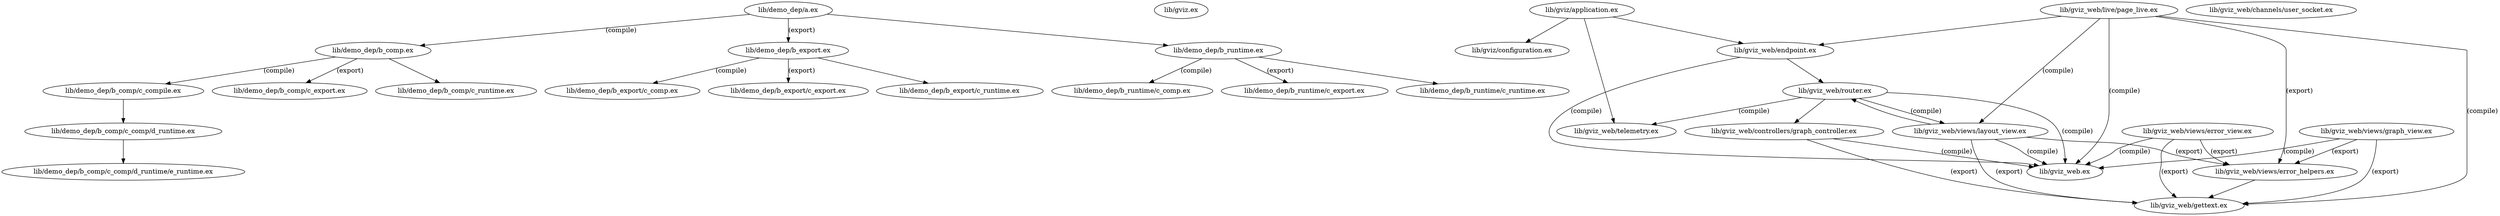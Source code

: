 digraph "DepViz" {
  "lib/demo_dep/a.ex"
  "lib/demo_dep/a.ex" -> "lib/demo_dep/b_comp.ex" [label="(compile)"]
  "lib/demo_dep/b_comp.ex" -> "lib/demo_dep/b_comp/c_compile.ex" [label="(compile)"]
  "lib/demo_dep/b_comp/c_compile.ex" -> "lib/demo_dep/b_comp/c_comp/d_runtime.ex"
  "lib/demo_dep/b_comp/c_comp/d_runtime.ex" -> "lib/demo_dep/b_comp/c_comp/d_runtime/e_runtime.ex"
  "lib/demo_dep/b_comp.ex" -> "lib/demo_dep/b_comp/c_export.ex" [label="(export)"]
  "lib/demo_dep/b_comp.ex" -> "lib/demo_dep/b_comp/c_runtime.ex"
  "lib/demo_dep/a.ex" -> "lib/demo_dep/b_export.ex" [label="(export)"]
  "lib/demo_dep/b_export.ex" -> "lib/demo_dep/b_export/c_comp.ex" [label="(compile)"]
  "lib/demo_dep/b_export.ex" -> "lib/demo_dep/b_export/c_export.ex" [label="(export)"]
  "lib/demo_dep/b_export.ex" -> "lib/demo_dep/b_export/c_runtime.ex"
  "lib/demo_dep/a.ex" -> "lib/demo_dep/b_runtime.ex"
  "lib/demo_dep/b_runtime.ex" -> "lib/demo_dep/b_runtime/c_comp.ex" [label="(compile)"]
  "lib/demo_dep/b_runtime.ex" -> "lib/demo_dep/b_runtime/c_export.ex" [label="(export)"]
  "lib/demo_dep/b_runtime.ex" -> "lib/demo_dep/b_runtime/c_runtime.ex"
  "lib/demo_dep/b_comp.ex"
  "lib/demo_dep/b_comp/c_comp/d_runtime.ex"
  "lib/demo_dep/b_comp/c_comp/d_runtime/e_runtime.ex"
  "lib/demo_dep/b_comp/c_compile.ex"
  "lib/demo_dep/b_comp/c_export.ex"
  "lib/demo_dep/b_comp/c_runtime.ex"
  "lib/demo_dep/b_export.ex"
  "lib/demo_dep/b_export/c_comp.ex"
  "lib/demo_dep/b_export/c_export.ex"
  "lib/demo_dep/b_export/c_runtime.ex"
  "lib/demo_dep/b_runtime.ex"
  "lib/demo_dep/b_runtime/c_comp.ex"
  "lib/demo_dep/b_runtime/c_export.ex"
  "lib/demo_dep/b_runtime/c_runtime.ex"
  "lib/gviz.ex"
  "lib/gviz/application.ex"
  "lib/gviz/application.ex" -> "lib/gviz/configuration.ex"
  "lib/gviz/application.ex" -> "lib/gviz_web/endpoint.ex"
  "lib/gviz_web/endpoint.ex" -> "lib/gviz_web.ex" [label="(compile)"]
  "lib/gviz_web/endpoint.ex" -> "lib/gviz_web/router.ex"
  "lib/gviz_web/router.ex" -> "lib/gviz_web.ex" [label="(compile)"]
  "lib/gviz_web/router.ex" -> "lib/gviz_web/controllers/graph_controller.ex"
  "lib/gviz_web/controllers/graph_controller.ex" -> "lib/gviz_web.ex" [label="(compile)"]
  "lib/gviz_web/controllers/graph_controller.ex" -> "lib/gviz_web/gettext.ex" [label="(export)"]
  "lib/gviz_web/router.ex" -> "lib/gviz_web/telemetry.ex" [label="(compile)"]
  "lib/gviz_web/router.ex" -> "lib/gviz_web/views/layout_view.ex" [label="(compile)"]
  "lib/gviz_web/views/layout_view.ex" -> "lib/gviz_web.ex" [label="(compile)"]
  "lib/gviz_web/views/layout_view.ex" -> "lib/gviz_web/gettext.ex" [label="(export)"]
  "lib/gviz_web/views/layout_view.ex" -> "lib/gviz_web/router.ex"
  "lib/gviz_web/views/layout_view.ex" -> "lib/gviz_web/views/error_helpers.ex" [label="(export)"]
  "lib/gviz_web/views/error_helpers.ex" -> "lib/gviz_web/gettext.ex"
  "lib/gviz/application.ex" -> "lib/gviz_web/telemetry.ex"
  "lib/gviz/configuration.ex"
  "lib/gviz_web.ex"
  "lib/gviz_web/channels/user_socket.ex"
  "lib/gviz_web/controllers/graph_controller.ex"
  "lib/gviz_web/endpoint.ex"
  "lib/gviz_web/gettext.ex"
  "lib/gviz_web/live/page_live.ex"
  "lib/gviz_web/live/page_live.ex" -> "lib/gviz_web.ex" [label="(compile)"]
  "lib/gviz_web/live/page_live.ex" -> "lib/gviz_web/endpoint.ex"
  "lib/gviz_web/live/page_live.ex" -> "lib/gviz_web/gettext.ex" [label="(compile)"]
  "lib/gviz_web/live/page_live.ex" -> "lib/gviz_web/views/error_helpers.ex" [label="(export)"]
  "lib/gviz_web/live/page_live.ex" -> "lib/gviz_web/views/layout_view.ex" [label="(compile)"]
  "lib/gviz_web/router.ex"
  "lib/gviz_web/telemetry.ex"
  "lib/gviz_web/views/error_helpers.ex"
  "lib/gviz_web/views/error_view.ex"
  "lib/gviz_web/views/error_view.ex" -> "lib/gviz_web.ex" [label="(compile)"]
  "lib/gviz_web/views/error_view.ex" -> "lib/gviz_web/gettext.ex" [label="(export)"]
  "lib/gviz_web/views/error_view.ex" -> "lib/gviz_web/views/error_helpers.ex" [label="(export)"]
  "lib/gviz_web/views/graph_view.ex"
  "lib/gviz_web/views/graph_view.ex" -> "lib/gviz_web.ex" [label="(compile)"]
  "lib/gviz_web/views/graph_view.ex" -> "lib/gviz_web/gettext.ex" [label="(export)"]
  "lib/gviz_web/views/graph_view.ex" -> "lib/gviz_web/views/error_helpers.ex" [label="(export)"]
  "lib/gviz_web/views/layout_view.ex"
}
